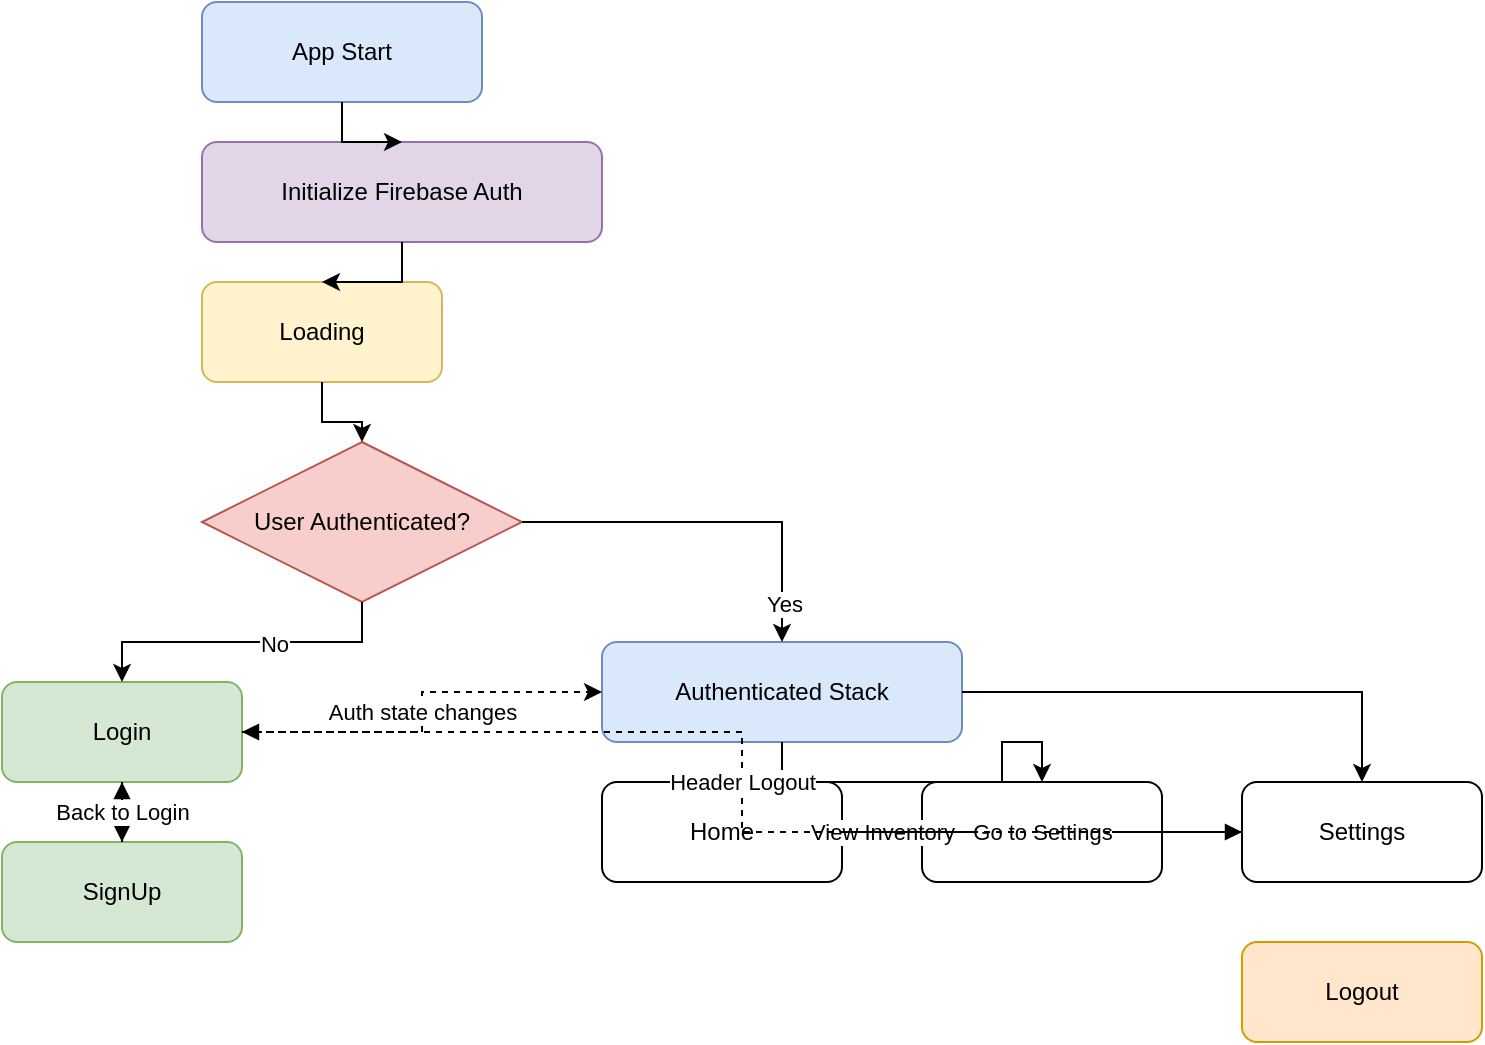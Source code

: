 <mxfile version="21.8.8" type="device">
  <diagram id="diagram1" name="App Flow">
    <mxGraphModel dx="1422" dy="798" grid="1" gridSize="10" guides="1" tooltips="1" connect="1" arrows="1" fold="1" page="1" pageScale="1" pageWidth="1169" pageHeight="827" math="0" shadow="0">
      <root>
        <mxCell id="0" />
        <mxCell id="1" parent="0" />
        <mxCell id="start" value="App Start" style="rounded=1;whiteSpace=wrap;html=1;fillColor=#dae8fc;strokeColor=#6c8ebf;" parent="1" vertex="1">
          <mxGeometry x="120" y="40" width="140" height="50" as="geometry" />
        </mxCell>
        <mxCell id="initAuth" value="Initialize Firebase Auth" style="rounded=1;whiteSpace=wrap;html=1;fillColor=#e1d5e7;strokeColor=#9673a6;" parent="1" vertex="1">
          <mxGeometry x="120" y="110" width="200" height="50" as="geometry" />
        </mxCell>
        <mxCell id="loading" value="Loading" style="rounded=1;whiteSpace=wrap;html=1;fillColor=#fff2cc;strokeColor=#d6b656;" parent="1" vertex="1">
          <mxGeometry x="120" y="180" width="120" height="50" as="geometry" />
        </mxCell>
        <mxCell id="isAuthed" value="User Authenticated?" style="rhombus;whiteSpace=wrap;html=1;fillColor=#f8cecc;strokeColor=#b85450;" parent="1" vertex="1">
          <mxGeometry x="120" y="260" width="160" height="80" as="geometry" />
        </mxCell>
        <mxCell id="login" value="Login" style="rounded=1;whiteSpace=wrap;html=1;fillColor=#d5e8d4;strokeColor=#82b366;" parent="1" vertex="1">
          <mxGeometry x="20" y="380" width="120" height="50" as="geometry" />
        </mxCell>
        <mxCell id="signup" value="SignUp" style="rounded=1;whiteSpace=wrap;html=1;fillColor=#d5e8d4;strokeColor=#82b366;" parent="1" vertex="1">
          <mxGeometry x="20" y="460" width="120" height="50" as="geometry" />
        </mxCell>
        <mxCell id="authedStack" value="Authenticated Stack" style="rounded=1;whiteSpace=wrap;html=1;fillColor=#dae8fc;strokeColor=#6c8ebf;" parent="1" vertex="1">
          <mxGeometry x="320" y="360" width="180" height="50" as="geometry" />
        </mxCell>
        <mxCell id="home" value="Home" style="rounded=1;whiteSpace=wrap;html=1;fillColor=#ffffff;strokeColor=#000000;" parent="1" vertex="1">
          <mxGeometry x="320" y="430" width="120" height="50" as="geometry" />
        </mxCell>
        <mxCell id="inventory" value="Inventory" style="rounded=1;whiteSpace=wrap;html=1;fillColor=#ffffff;strokeColor=#000000;" parent="1" vertex="1">
          <mxGeometry x="480" y="430" width="120" height="50" as="geometry" />
        </mxCell>
        <mxCell id="settings" value="Settings" style="rounded=1;whiteSpace=wrap;html=1;fillColor=#ffffff;strokeColor=#000000;" parent="1" vertex="1">
          <mxGeometry x="640" y="430" width="120" height="50" as="geometry" />
        </mxCell>
        <mxCell id="logout" value="Logout" style="rounded=1;whiteSpace=wrap;html=1;fillColor=#ffe6cc;strokeColor=#d79b00;" parent="1" vertex="1">
          <mxGeometry x="640" y="510" width="120" height="50" as="geometry" />
        </mxCell>

        <!-- Edges -->
        <mxCell id="e1" value="" style="edgeStyle=orthogonalEdgeStyle;rounded=0;orthogonalLoop=1;jettySize=auto;html=1;" parent="1" source="start" target="initAuth" edge="1">
          <mxGeometry relative="1" as="geometry" />
        </mxCell>
        <mxCell id="e2" value="" style="edgeStyle=orthogonalEdgeStyle;rounded=0;orthogonalLoop=1;jettySize=auto;html=1;" parent="1" source="initAuth" target="loading" edge="1">
          <mxGeometry relative="1" as="geometry" />
        </mxCell>
        <mxCell id="e3" value="" style="edgeStyle=orthogonalEdgeStyle;rounded=0;orthogonalLoop=1;jettySize=auto;html=1;" parent="1" source="loading" target="isAuthed" edge="1">
          <mxGeometry relative="1" as="geometry" />
        </mxCell>
        <mxCell id="e4" value="No" style="edgeLabel;html=1;align=center;verticalAlign=middle;resizable=0;points=[];" parent="e5" vertex="1" connectable="0">
          <mxGeometry x="-0.2" y="1" relative="1" as="geometry"><mxPoint as="offset" /></mxGeometry>
        </mxCell>
        <mxCell id="e5" value="" style="edgeStyle=orthogonalEdgeStyle;rounded=0;orthogonalLoop=1;jettySize=auto;html=1;" parent="1" source="isAuthed" target="login" edge="1">
          <mxGeometry relative="1" as="geometry" />
        </mxCell>
        <mxCell id="e6" value="Yes" style="edgeLabel;html=1;align=center;verticalAlign=middle;resizable=0;points=[];" parent="e7" vertex="1" connectable="0">
          <mxGeometry x="0.8" y="1" relative="1" as="geometry"><mxPoint as="offset" /></mxGeometry>
        </mxCell>
        <mxCell id="e7" value="" style="edgeStyle=orthogonalEdgeStyle;rounded=0;orthogonalLoop=1;jettySize=auto;html=1;" parent="1" source="isAuthed" target="authedStack" edge="1">
          <mxGeometry relative="1" as="geometry" />
        </mxCell>

        <!-- Login <-> SignUp -->
        <mxCell id="e8" value="Go to SignUp" style="edgeStyle=orthogonalEdgeStyle;rounded=0;orthogonalLoop=1;jettySize=auto;html=1;endArrow=block;" parent="1" source="login" target="signup" edge="1">
          <mxGeometry relative="1" as="geometry" />
        </mxCell>
        <mxCell id="e9" value="Back to Login" style="edgeStyle=orthogonalEdgeStyle;rounded=0;orthogonalLoop=1;jettySize=auto;html=1;endArrow=block;" parent="1" source="signup" target="login" edge="1">
          <mxGeometry relative="1" as="geometry" />
        </mxCell>

        <!-- Login success to authed -->
        <mxCell id="e10" value="Auth state changes" style="edgeStyle=orthogonalEdgeStyle;rounded=0;orthogonalLoop=1;jettySize=auto;html=1;dashed=1;" parent="1" source="login" target="authedStack" edge="1">
          <mxGeometry relative="1" as="geometry" />
        </mxCell>

        <!-- Authed stack to screens -->
        <mxCell id="e11" value="" style="edgeStyle=orthogonalEdgeStyle;rounded=0;orthogonalLoop=1;jettySize=auto;html=1;" parent="1" source="authedStack" target="home" edge="1">
          <mxGeometry relative="1" as="geometry" />
        </mxCell>
        <mxCell id="e12" value="" style="edgeStyle=orthogonalEdgeStyle;rounded=0;orthogonalLoop=1;jettySize=auto;html=1;" parent="1" source="authedStack" target="inventory" edge="1">
          <mxGeometry relative="1" as="geometry" />
        </mxCell>
        <mxCell id="e13" value="" style="edgeStyle=orthogonalEdgeStyle;rounded=0;orthogonalLoop=1;jettySize=auto;html=1;" parent="1" source="authedStack" target="settings" edge="1">
          <mxGeometry relative="1" as="geometry" />
        </mxCell>

        <!-- In-app navigation from Home -->
        <mxCell id="e14" value="View Inventory" style="edgeStyle=orthogonalEdgeStyle;rounded=0;orthogonalLoop=1;jettySize=auto;html=1;endArrow=block;" parent="1" source="home" target="inventory" edge="1">
          <mxGeometry relative="1" as="geometry" />
        </mxCell>
        <mxCell id="e15" value="Go to Settings" style="edgeStyle=orthogonalEdgeStyle;rounded=0;orthogonalLoop=1;jettySize=auto;html=1;endArrow=block;" parent="1" source="home" target="settings" edge="1">
          <mxGeometry relative="1" as="geometry" />
        </mxCell>

        <!-- Logout from Home header -->
        <mxCell id="e16" value="Header Logout" style="edgeStyle=orthogonalEdgeStyle;rounded=0;orthogonalLoop=1;jettySize=auto;html=1;dashed=1;endArrow=block;" parent="1" source="settings" target="login" edge="1">
          <mxGeometry relative="1" as="geometry" />
        </mxCell>
      </root>
    </mxGraphModel>
  </diagram>
</mxfile>


